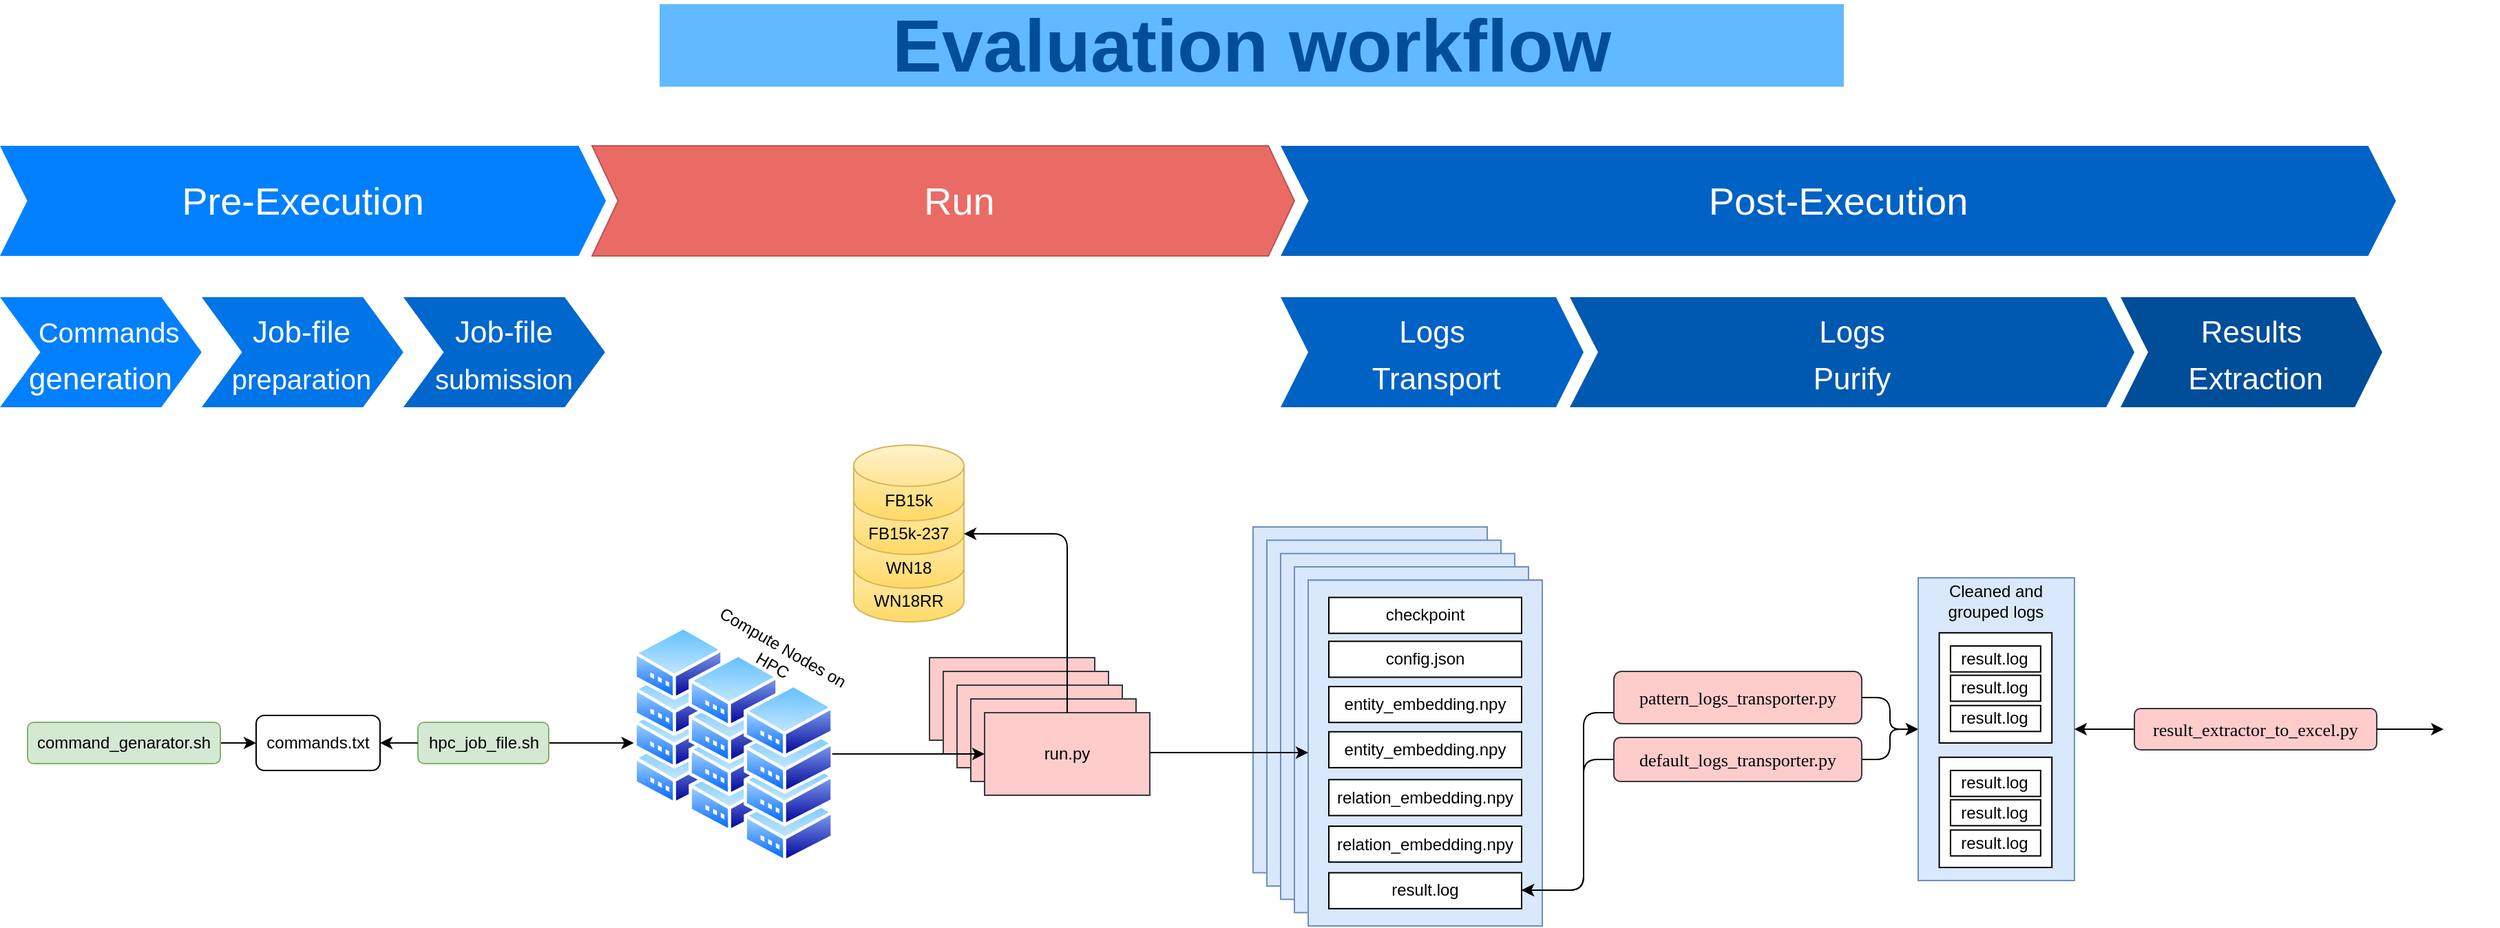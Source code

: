 <mxfile version="13.9.9" type="github">
  <diagram name="Page-1" id="e7e014a7-5840-1c2e-5031-d8a46d1fe8dd">
    <mxGraphModel dx="5122" dy="3089" grid="1" gridSize="10" guides="1" tooltips="1" connect="1" arrows="1" fold="1" page="1" pageScale="1" pageWidth="1169" pageHeight="826" background="#ffffff" math="0" shadow="0">
      <root>
        <mxCell id="0" />
        <mxCell id="1" parent="0" />
        <mxCell id="9wOc5MEG3pKJF_C7wdfZ-104" value="" style="group" vertex="1" connectable="0" parent="1">
          <mxGeometry x="740" y="-33" width="210" height="290" as="geometry" />
        </mxCell>
        <mxCell id="9wOc5MEG3pKJF_C7wdfZ-63" value="" style="group" vertex="1" connectable="0" parent="9wOc5MEG3pKJF_C7wdfZ-104">
          <mxGeometry width="170.0" height="251.333" as="geometry" />
        </mxCell>
        <mxCell id="9wOc5MEG3pKJF_C7wdfZ-58" value="" style="rounded=0;whiteSpace=wrap;html=1;fillColor=#dae8fc;strokeColor=#6c8ebf;" vertex="1" parent="9wOc5MEG3pKJF_C7wdfZ-63">
          <mxGeometry width="170.0" height="251.333" as="geometry" />
        </mxCell>
        <mxCell id="9wOc5MEG3pKJF_C7wdfZ-62" value="" style="group" vertex="1" connectable="0" parent="9wOc5MEG3pKJF_C7wdfZ-63">
          <mxGeometry x="15.0" y="12.567" width="140.0" height="226.2" as="geometry" />
        </mxCell>
        <mxCell id="9wOc5MEG3pKJF_C7wdfZ-52" value="checkpoint" style="rounded=0;whiteSpace=wrap;html=1;" vertex="1" parent="9wOc5MEG3pKJF_C7wdfZ-62">
          <mxGeometry width="140.0" height="26.1" as="geometry" />
        </mxCell>
        <mxCell id="9wOc5MEG3pKJF_C7wdfZ-54" value="config.json" style="rounded=0;whiteSpace=wrap;html=1;" vertex="1" parent="9wOc5MEG3pKJF_C7wdfZ-62">
          <mxGeometry y="31.9" width="140.0" height="26.1" as="geometry" />
        </mxCell>
        <mxCell id="9wOc5MEG3pKJF_C7wdfZ-55" value="entity_embedding.npy" style="rounded=0;whiteSpace=wrap;html=1;" vertex="1" parent="9wOc5MEG3pKJF_C7wdfZ-62">
          <mxGeometry y="64.767" width="140.0" height="26.1" as="geometry" />
        </mxCell>
        <mxCell id="9wOc5MEG3pKJF_C7wdfZ-57" value="entity_embedding.npy" style="rounded=0;whiteSpace=wrap;html=1;" vertex="1" parent="9wOc5MEG3pKJF_C7wdfZ-62">
          <mxGeometry y="97.633" width="140.0" height="26.1" as="geometry" />
        </mxCell>
        <mxCell id="9wOc5MEG3pKJF_C7wdfZ-59" value="relation_embedding.npy" style="rounded=0;whiteSpace=wrap;html=1;" vertex="1" parent="9wOc5MEG3pKJF_C7wdfZ-62">
          <mxGeometry y="132.433" width="140.0" height="26.1" as="geometry" />
        </mxCell>
        <mxCell id="9wOc5MEG3pKJF_C7wdfZ-60" value="relation_embedding.npy" style="rounded=0;whiteSpace=wrap;html=1;" vertex="1" parent="9wOc5MEG3pKJF_C7wdfZ-62">
          <mxGeometry y="166.267" width="140.0" height="26.1" as="geometry" />
        </mxCell>
        <mxCell id="9wOc5MEG3pKJF_C7wdfZ-61" value="result.log" style="rounded=0;whiteSpace=wrap;html=1;" vertex="1" parent="9wOc5MEG3pKJF_C7wdfZ-62">
          <mxGeometry y="200.1" width="140.0" height="26.1" as="geometry" />
        </mxCell>
        <mxCell id="9wOc5MEG3pKJF_C7wdfZ-64" value="" style="group" vertex="1" connectable="0" parent="9wOc5MEG3pKJF_C7wdfZ-104">
          <mxGeometry x="10" y="9.667" width="170.0" height="251.333" as="geometry" />
        </mxCell>
        <mxCell id="9wOc5MEG3pKJF_C7wdfZ-65" value="" style="rounded=0;whiteSpace=wrap;html=1;fillColor=#dae8fc;strokeColor=#6c8ebf;" vertex="1" parent="9wOc5MEG3pKJF_C7wdfZ-64">
          <mxGeometry width="170.0" height="251.333" as="geometry" />
        </mxCell>
        <mxCell id="9wOc5MEG3pKJF_C7wdfZ-66" value="" style="group" vertex="1" connectable="0" parent="9wOc5MEG3pKJF_C7wdfZ-64">
          <mxGeometry x="15.0" y="12.567" width="140.0" height="226.2" as="geometry" />
        </mxCell>
        <mxCell id="9wOc5MEG3pKJF_C7wdfZ-67" value="checkpoint" style="rounded=0;whiteSpace=wrap;html=1;" vertex="1" parent="9wOc5MEG3pKJF_C7wdfZ-66">
          <mxGeometry width="140.0" height="26.1" as="geometry" />
        </mxCell>
        <mxCell id="9wOc5MEG3pKJF_C7wdfZ-68" value="config.json" style="rounded=0;whiteSpace=wrap;html=1;" vertex="1" parent="9wOc5MEG3pKJF_C7wdfZ-66">
          <mxGeometry y="31.9" width="140.0" height="26.1" as="geometry" />
        </mxCell>
        <mxCell id="9wOc5MEG3pKJF_C7wdfZ-69" value="entity_embedding.npy" style="rounded=0;whiteSpace=wrap;html=1;" vertex="1" parent="9wOc5MEG3pKJF_C7wdfZ-66">
          <mxGeometry y="64.767" width="140.0" height="26.1" as="geometry" />
        </mxCell>
        <mxCell id="9wOc5MEG3pKJF_C7wdfZ-70" value="entity_embedding.npy" style="rounded=0;whiteSpace=wrap;html=1;" vertex="1" parent="9wOc5MEG3pKJF_C7wdfZ-66">
          <mxGeometry y="97.633" width="140.0" height="26.1" as="geometry" />
        </mxCell>
        <mxCell id="9wOc5MEG3pKJF_C7wdfZ-71" value="relation_embedding.npy" style="rounded=0;whiteSpace=wrap;html=1;" vertex="1" parent="9wOc5MEG3pKJF_C7wdfZ-66">
          <mxGeometry y="132.433" width="140.0" height="26.1" as="geometry" />
        </mxCell>
        <mxCell id="9wOc5MEG3pKJF_C7wdfZ-72" value="relation_embedding.npy" style="rounded=0;whiteSpace=wrap;html=1;" vertex="1" parent="9wOc5MEG3pKJF_C7wdfZ-66">
          <mxGeometry y="166.267" width="140.0" height="26.1" as="geometry" />
        </mxCell>
        <mxCell id="9wOc5MEG3pKJF_C7wdfZ-73" value="result.log" style="rounded=0;whiteSpace=wrap;html=1;" vertex="1" parent="9wOc5MEG3pKJF_C7wdfZ-66">
          <mxGeometry y="200.1" width="140.0" height="26.1" as="geometry" />
        </mxCell>
        <mxCell id="9wOc5MEG3pKJF_C7wdfZ-74" value="" style="group" vertex="1" connectable="0" parent="9wOc5MEG3pKJF_C7wdfZ-104">
          <mxGeometry x="20" y="19.333" width="170.0" height="251.333" as="geometry" />
        </mxCell>
        <mxCell id="9wOc5MEG3pKJF_C7wdfZ-75" value="" style="rounded=0;whiteSpace=wrap;html=1;fillColor=#dae8fc;strokeColor=#6c8ebf;" vertex="1" parent="9wOc5MEG3pKJF_C7wdfZ-74">
          <mxGeometry width="170.0" height="251.333" as="geometry" />
        </mxCell>
        <mxCell id="9wOc5MEG3pKJF_C7wdfZ-76" value="" style="group" vertex="1" connectable="0" parent="9wOc5MEG3pKJF_C7wdfZ-74">
          <mxGeometry x="15.0" y="12.567" width="140.0" height="226.2" as="geometry" />
        </mxCell>
        <mxCell id="9wOc5MEG3pKJF_C7wdfZ-77" value="checkpoint" style="rounded=0;whiteSpace=wrap;html=1;" vertex="1" parent="9wOc5MEG3pKJF_C7wdfZ-76">
          <mxGeometry width="140.0" height="26.1" as="geometry" />
        </mxCell>
        <mxCell id="9wOc5MEG3pKJF_C7wdfZ-78" value="config.json" style="rounded=0;whiteSpace=wrap;html=1;" vertex="1" parent="9wOc5MEG3pKJF_C7wdfZ-76">
          <mxGeometry y="31.9" width="140.0" height="26.1" as="geometry" />
        </mxCell>
        <mxCell id="9wOc5MEG3pKJF_C7wdfZ-79" value="entity_embedding.npy" style="rounded=0;whiteSpace=wrap;html=1;" vertex="1" parent="9wOc5MEG3pKJF_C7wdfZ-76">
          <mxGeometry y="64.767" width="140.0" height="26.1" as="geometry" />
        </mxCell>
        <mxCell id="9wOc5MEG3pKJF_C7wdfZ-80" value="entity_embedding.npy" style="rounded=0;whiteSpace=wrap;html=1;" vertex="1" parent="9wOc5MEG3pKJF_C7wdfZ-76">
          <mxGeometry y="97.633" width="140.0" height="26.1" as="geometry" />
        </mxCell>
        <mxCell id="9wOc5MEG3pKJF_C7wdfZ-81" value="relation_embedding.npy" style="rounded=0;whiteSpace=wrap;html=1;" vertex="1" parent="9wOc5MEG3pKJF_C7wdfZ-76">
          <mxGeometry y="132.433" width="140.0" height="26.1" as="geometry" />
        </mxCell>
        <mxCell id="9wOc5MEG3pKJF_C7wdfZ-82" value="relation_embedding.npy" style="rounded=0;whiteSpace=wrap;html=1;" vertex="1" parent="9wOc5MEG3pKJF_C7wdfZ-76">
          <mxGeometry y="166.267" width="140.0" height="26.1" as="geometry" />
        </mxCell>
        <mxCell id="9wOc5MEG3pKJF_C7wdfZ-83" value="result.log" style="rounded=0;whiteSpace=wrap;html=1;" vertex="1" parent="9wOc5MEG3pKJF_C7wdfZ-76">
          <mxGeometry y="200.1" width="140.0" height="26.1" as="geometry" />
        </mxCell>
        <mxCell id="9wOc5MEG3pKJF_C7wdfZ-84" value="" style="group" vertex="1" connectable="0" parent="9wOc5MEG3pKJF_C7wdfZ-104">
          <mxGeometry x="30" y="29.0" width="170.0" height="251.333" as="geometry" />
        </mxCell>
        <mxCell id="9wOc5MEG3pKJF_C7wdfZ-85" value="" style="rounded=0;whiteSpace=wrap;html=1;fillColor=#dae8fc;strokeColor=#6c8ebf;" vertex="1" parent="9wOc5MEG3pKJF_C7wdfZ-84">
          <mxGeometry width="170.0" height="251.333" as="geometry" />
        </mxCell>
        <mxCell id="9wOc5MEG3pKJF_C7wdfZ-86" value="" style="group" vertex="1" connectable="0" parent="9wOc5MEG3pKJF_C7wdfZ-84">
          <mxGeometry x="15.0" y="12.567" width="140.0" height="226.2" as="geometry" />
        </mxCell>
        <mxCell id="9wOc5MEG3pKJF_C7wdfZ-87" value="checkpoint" style="rounded=0;whiteSpace=wrap;html=1;" vertex="1" parent="9wOc5MEG3pKJF_C7wdfZ-86">
          <mxGeometry width="140.0" height="26.1" as="geometry" />
        </mxCell>
        <mxCell id="9wOc5MEG3pKJF_C7wdfZ-88" value="config.json" style="rounded=0;whiteSpace=wrap;html=1;" vertex="1" parent="9wOc5MEG3pKJF_C7wdfZ-86">
          <mxGeometry y="31.9" width="140.0" height="26.1" as="geometry" />
        </mxCell>
        <mxCell id="9wOc5MEG3pKJF_C7wdfZ-89" value="entity_embedding.npy" style="rounded=0;whiteSpace=wrap;html=1;" vertex="1" parent="9wOc5MEG3pKJF_C7wdfZ-86">
          <mxGeometry y="64.767" width="140.0" height="26.1" as="geometry" />
        </mxCell>
        <mxCell id="9wOc5MEG3pKJF_C7wdfZ-90" value="entity_embedding.npy" style="rounded=0;whiteSpace=wrap;html=1;" vertex="1" parent="9wOc5MEG3pKJF_C7wdfZ-86">
          <mxGeometry y="97.633" width="140.0" height="26.1" as="geometry" />
        </mxCell>
        <mxCell id="9wOc5MEG3pKJF_C7wdfZ-91" value="relation_embedding.npy" style="rounded=0;whiteSpace=wrap;html=1;" vertex="1" parent="9wOc5MEG3pKJF_C7wdfZ-86">
          <mxGeometry y="132.433" width="140.0" height="26.1" as="geometry" />
        </mxCell>
        <mxCell id="9wOc5MEG3pKJF_C7wdfZ-92" value="relation_embedding.npy" style="rounded=0;whiteSpace=wrap;html=1;" vertex="1" parent="9wOc5MEG3pKJF_C7wdfZ-86">
          <mxGeometry y="166.267" width="140.0" height="26.1" as="geometry" />
        </mxCell>
        <mxCell id="9wOc5MEG3pKJF_C7wdfZ-93" value="result.log" style="rounded=0;whiteSpace=wrap;html=1;" vertex="1" parent="9wOc5MEG3pKJF_C7wdfZ-86">
          <mxGeometry y="200.1" width="140.0" height="26.1" as="geometry" />
        </mxCell>
        <mxCell id="9wOc5MEG3pKJF_C7wdfZ-94" value="" style="group;fillColor=#dae8fc;strokeColor=#6c8ebf;" vertex="1" connectable="0" parent="9wOc5MEG3pKJF_C7wdfZ-104">
          <mxGeometry x="40" y="38.667" width="170.0" height="251.333" as="geometry" />
        </mxCell>
        <mxCell id="9wOc5MEG3pKJF_C7wdfZ-95" value="" style="rounded=0;whiteSpace=wrap;html=1;fillColor=#dae8fc;strokeColor=#6c8ebf;" vertex="1" parent="9wOc5MEG3pKJF_C7wdfZ-94">
          <mxGeometry width="170.0" height="251.333" as="geometry" />
        </mxCell>
        <mxCell id="9wOc5MEG3pKJF_C7wdfZ-96" value="" style="group" vertex="1" connectable="0" parent="9wOc5MEG3pKJF_C7wdfZ-94">
          <mxGeometry x="15.0" y="12.567" width="140.0" height="226.2" as="geometry" />
        </mxCell>
        <mxCell id="9wOc5MEG3pKJF_C7wdfZ-97" value="checkpoint" style="rounded=0;whiteSpace=wrap;html=1;" vertex="1" parent="9wOc5MEG3pKJF_C7wdfZ-96">
          <mxGeometry width="140.0" height="26.1" as="geometry" />
        </mxCell>
        <mxCell id="9wOc5MEG3pKJF_C7wdfZ-98" value="config.json" style="rounded=0;whiteSpace=wrap;html=1;" vertex="1" parent="9wOc5MEG3pKJF_C7wdfZ-96">
          <mxGeometry y="31.9" width="140.0" height="26.1" as="geometry" />
        </mxCell>
        <mxCell id="9wOc5MEG3pKJF_C7wdfZ-99" value="entity_embedding.npy" style="rounded=0;whiteSpace=wrap;html=1;" vertex="1" parent="9wOc5MEG3pKJF_C7wdfZ-96">
          <mxGeometry y="64.767" width="140.0" height="26.1" as="geometry" />
        </mxCell>
        <mxCell id="9wOc5MEG3pKJF_C7wdfZ-100" value="entity_embedding.npy" style="rounded=0;whiteSpace=wrap;html=1;" vertex="1" parent="9wOc5MEG3pKJF_C7wdfZ-96">
          <mxGeometry y="97.633" width="140.0" height="26.1" as="geometry" />
        </mxCell>
        <mxCell id="9wOc5MEG3pKJF_C7wdfZ-101" value="relation_embedding.npy" style="rounded=0;whiteSpace=wrap;html=1;" vertex="1" parent="9wOc5MEG3pKJF_C7wdfZ-96">
          <mxGeometry y="132.433" width="140.0" height="26.1" as="geometry" />
        </mxCell>
        <mxCell id="9wOc5MEG3pKJF_C7wdfZ-102" value="relation_embedding.npy" style="rounded=0;whiteSpace=wrap;html=1;" vertex="1" parent="9wOc5MEG3pKJF_C7wdfZ-96">
          <mxGeometry y="166.267" width="140.0" height="26.1" as="geometry" />
        </mxCell>
        <mxCell id="9wOc5MEG3pKJF_C7wdfZ-103" value="result.log" style="rounded=0;whiteSpace=wrap;html=1;" vertex="1" parent="9wOc5MEG3pKJF_C7wdfZ-96">
          <mxGeometry y="200.1" width="140.0" height="26.1" as="geometry" />
        </mxCell>
        <mxCell id="9wOc5MEG3pKJF_C7wdfZ-108" value="" style="group" vertex="1" connectable="0" parent="1">
          <mxGeometry x="505" y="62" width="160" height="100" as="geometry" />
        </mxCell>
        <mxCell id="9wOc5MEG3pKJF_C7wdfZ-47" value="run.py" style="rounded=0;whiteSpace=wrap;html=1;fillColor=#ffcccc;strokeColor=#36393d;" vertex="1" parent="9wOc5MEG3pKJF_C7wdfZ-108">
          <mxGeometry width="120" height="60" as="geometry" />
        </mxCell>
        <mxCell id="9wOc5MEG3pKJF_C7wdfZ-48" value="run.py" style="rounded=0;whiteSpace=wrap;html=1;fillColor=#ffcccc;strokeColor=#36393d;" vertex="1" parent="9wOc5MEG3pKJF_C7wdfZ-108">
          <mxGeometry x="10" y="10" width="120" height="60" as="geometry" />
        </mxCell>
        <mxCell id="9wOc5MEG3pKJF_C7wdfZ-49" value="run.py" style="rounded=0;whiteSpace=wrap;html=1;fillColor=#ffcccc;strokeColor=#36393d;" vertex="1" parent="9wOc5MEG3pKJF_C7wdfZ-108">
          <mxGeometry x="20" y="20" width="120" height="60" as="geometry" />
        </mxCell>
        <mxCell id="9wOc5MEG3pKJF_C7wdfZ-50" value="run.py" style="rounded=0;whiteSpace=wrap;html=1;fillColor=#ffcccc;strokeColor=#36393d;" vertex="1" parent="9wOc5MEG3pKJF_C7wdfZ-108">
          <mxGeometry x="30" y="30" width="120" height="60" as="geometry" />
        </mxCell>
        <mxCell id="9wOc5MEG3pKJF_C7wdfZ-51" value="run.py" style="rounded=0;whiteSpace=wrap;html=1;fillColor=#ffcccc;strokeColor=#36393d;" vertex="1" parent="9wOc5MEG3pKJF_C7wdfZ-108">
          <mxGeometry x="40" y="40" width="120" height="60" as="geometry" />
        </mxCell>
        <mxCell id="9wOc5MEG3pKJF_C7wdfZ-123" value="" style="group" vertex="1" connectable="0" parent="1">
          <mxGeometry x="290" y="41" width="170" height="170" as="geometry" />
        </mxCell>
        <mxCell id="9wOc5MEG3pKJF_C7wdfZ-115" value="" style="aspect=fixed;perimeter=ellipsePerimeter;html=1;align=center;shadow=0;dashed=0;spacingTop=3;image;image=img/lib/active_directory/shadowed_router.svg;" vertex="1" parent="9wOc5MEG3pKJF_C7wdfZ-123">
          <mxGeometry y="48" width="65.6" height="80" as="geometry" />
        </mxCell>
        <mxCell id="9wOc5MEG3pKJF_C7wdfZ-116" value="" style="aspect=fixed;perimeter=ellipsePerimeter;html=1;align=center;shadow=0;dashed=0;spacingTop=3;image;image=img/lib/active_directory/shadowed_router.svg;" vertex="1" parent="9wOc5MEG3pKJF_C7wdfZ-123">
          <mxGeometry y="-2" width="65.6" height="80" as="geometry" />
        </mxCell>
        <mxCell id="9wOc5MEG3pKJF_C7wdfZ-118" value="" style="aspect=fixed;perimeter=ellipsePerimeter;html=1;align=center;shadow=0;dashed=0;spacingTop=3;image;image=img/lib/active_directory/shadowed_router.svg;" vertex="1" parent="9wOc5MEG3pKJF_C7wdfZ-123">
          <mxGeometry x="40" y="68" width="65.6" height="80" as="geometry" />
        </mxCell>
        <mxCell id="9wOc5MEG3pKJF_C7wdfZ-119" value="" style="aspect=fixed;perimeter=ellipsePerimeter;html=1;align=center;shadow=0;dashed=0;spacingTop=3;image;image=img/lib/active_directory/shadowed_router.svg;" vertex="1" parent="9wOc5MEG3pKJF_C7wdfZ-123">
          <mxGeometry x="40" y="18" width="65.6" height="80" as="geometry" />
        </mxCell>
        <mxCell id="9wOc5MEG3pKJF_C7wdfZ-120" value="" style="aspect=fixed;perimeter=ellipsePerimeter;html=1;align=center;shadow=0;dashed=0;spacingTop=3;image;image=img/lib/active_directory/shadowed_router.svg;" vertex="1" parent="9wOc5MEG3pKJF_C7wdfZ-123">
          <mxGeometry x="80" y="90" width="65.6" height="80" as="geometry" />
        </mxCell>
        <mxCell id="9wOc5MEG3pKJF_C7wdfZ-121" value="" style="aspect=fixed;perimeter=ellipsePerimeter;html=1;align=center;shadow=0;dashed=0;spacingTop=3;image;image=img/lib/active_directory/shadowed_router.svg;" vertex="1" parent="9wOc5MEG3pKJF_C7wdfZ-123">
          <mxGeometry x="80" y="40" width="65.6" height="80" as="geometry" />
        </mxCell>
        <mxCell id="9wOc5MEG3pKJF_C7wdfZ-152" value="" style="group" vertex="1" connectable="0" parent="1">
          <mxGeometry x="450" y="-68" width="80" height="104" as="geometry" />
        </mxCell>
        <mxCell id="9wOc5MEG3pKJF_C7wdfZ-136" value="&lt;span style=&quot;color: rgb(0 , 0 , 0) ; font-family: &amp;#34;helvetica&amp;#34; ; font-size: 12px ; font-style: normal ; font-weight: 400 ; letter-spacing: normal ; text-align: center ; text-indent: 0px ; text-transform: none ; word-spacing: 0px ; display: inline ; float: none&quot;&gt;WN18RR&lt;/span&gt;" style="shape=cylinder3;whiteSpace=wrap;html=1;boundedLbl=1;backgroundOutline=1;size=15;gradientColor=#ffd966;fillColor=#fff2cc;strokeColor=#d6b656;" vertex="1" parent="9wOc5MEG3pKJF_C7wdfZ-152">
          <mxGeometry y="49" width="80" height="55" as="geometry" />
        </mxCell>
        <mxCell id="9wOc5MEG3pKJF_C7wdfZ-137" value="&lt;span style=&quot;color: rgb(0 , 0 , 0) ; font-family: &amp;#34;helvetica&amp;#34; ; font-size: 12px ; font-style: normal ; font-weight: 400 ; letter-spacing: normal ; text-align: center ; text-indent: 0px ; text-transform: none ; word-spacing: 0px ; display: inline ; float: none&quot;&gt;WN18&lt;/span&gt;" style="shape=cylinder3;whiteSpace=wrap;html=1;boundedLbl=1;backgroundOutline=1;size=15;gradientColor=#ffd966;fillColor=#fff2cc;strokeColor=#d6b656;" vertex="1" parent="9wOc5MEG3pKJF_C7wdfZ-152">
          <mxGeometry y="24.5" width="80" height="55" as="geometry" />
        </mxCell>
        <mxCell id="9wOc5MEG3pKJF_C7wdfZ-138" value="&lt;span style=&quot;color: rgb(0 , 0 , 0) ; font-family: &amp;#34;helvetica&amp;#34; ; font-size: 12px ; font-style: normal ; font-weight: 400 ; letter-spacing: normal ; text-align: center ; text-indent: 0px ; text-transform: none ; word-spacing: 0px ; display: inline ; float: none&quot;&gt;FB15k-237&lt;/span&gt;" style="shape=cylinder3;whiteSpace=wrap;html=1;boundedLbl=1;backgroundOutline=1;size=15;fillColor=#fff2cc;strokeColor=#d6b656;gradientColor=#ffd966;" vertex="1" parent="9wOc5MEG3pKJF_C7wdfZ-152">
          <mxGeometry width="80" height="55" as="geometry" />
        </mxCell>
        <mxCell id="9wOc5MEG3pKJF_C7wdfZ-151" value="&lt;span style=&quot;color: rgb(0 , 0 , 0) ; font-family: &amp;#34;helvetica&amp;#34; ; font-size: 12px ; font-style: normal ; font-weight: 400 ; letter-spacing: normal ; text-align: center ; text-indent: 0px ; text-transform: none ; word-spacing: 0px ; display: inline ; float: none&quot;&gt;FB15k&lt;/span&gt;" style="shape=cylinder3;whiteSpace=wrap;html=1;boundedLbl=1;backgroundOutline=1;size=15;fillColor=#fff2cc;strokeColor=#d6b656;gradientColor=#ffd966;" vertex="1" parent="9wOc5MEG3pKJF_C7wdfZ-152">
          <mxGeometry y="-24.5" width="80" height="55" as="geometry" />
        </mxCell>
        <mxCell id="9wOc5MEG3pKJF_C7wdfZ-216" value="" style="edgeStyle=orthogonalEdgeStyle;rounded=1;orthogonalLoop=1;jettySize=auto;html=1;" edge="1" parent="1" source="9wOc5MEG3pKJF_C7wdfZ-41" target="9wOc5MEG3pKJF_C7wdfZ-42">
          <mxGeometry relative="1" as="geometry" />
        </mxCell>
        <mxCell id="9wOc5MEG3pKJF_C7wdfZ-41" value="command_genarator.sh" style="rounded=1;whiteSpace=wrap;html=1;fillColor=#d5e8d4;strokeColor=#82b366;" vertex="1" parent="1">
          <mxGeometry x="-150" y="109" width="140" height="30" as="geometry" />
        </mxCell>
        <mxCell id="9wOc5MEG3pKJF_C7wdfZ-42" value="commands.txt" style="rounded=1;whiteSpace=wrap;html=1;" vertex="1" parent="1">
          <mxGeometry x="16" y="104" width="90" height="40" as="geometry" />
        </mxCell>
        <mxCell id="9wOc5MEG3pKJF_C7wdfZ-219" style="edgeStyle=orthogonalEdgeStyle;rounded=1;orthogonalLoop=1;jettySize=auto;html=1;" edge="1" parent="1" source="9wOc5MEG3pKJF_C7wdfZ-44" target="9wOc5MEG3pKJF_C7wdfZ-115">
          <mxGeometry relative="1" as="geometry">
            <Array as="points">
              <mxPoint x="280" y="124" />
              <mxPoint x="280" y="124" />
            </Array>
          </mxGeometry>
        </mxCell>
        <mxCell id="9wOc5MEG3pKJF_C7wdfZ-44" value="hpc_job_file.sh" style="rounded=1;whiteSpace=wrap;html=1;fillColor=#d5e8d4;strokeColor=#82b366;" vertex="1" parent="1">
          <mxGeometry x="133.5" y="109" width="95" height="30" as="geometry" />
        </mxCell>
        <mxCell id="9wOc5MEG3pKJF_C7wdfZ-45" value="" style="edgeStyle=orthogonalEdgeStyle;rounded=0;orthogonalLoop=1;jettySize=auto;html=1;" edge="1" parent="1" source="9wOc5MEG3pKJF_C7wdfZ-44" target="9wOc5MEG3pKJF_C7wdfZ-42">
          <mxGeometry x="158.5" y="347" as="geometry" />
        </mxCell>
        <mxCell id="9wOc5MEG3pKJF_C7wdfZ-164" style="edgeStyle=orthogonalEdgeStyle;rounded=1;orthogonalLoop=1;jettySize=auto;html=1;" edge="1" parent="1" source="9wOc5MEG3pKJF_C7wdfZ-158" target="9wOc5MEG3pKJF_C7wdfZ-103">
          <mxGeometry relative="1" as="geometry">
            <Array as="points">
              <mxPoint x="1130" y="102" />
              <mxPoint x="980" y="102" />
              <mxPoint x="980" y="231" />
            </Array>
          </mxGeometry>
        </mxCell>
        <mxCell id="9wOc5MEG3pKJF_C7wdfZ-202" style="edgeStyle=orthogonalEdgeStyle;rounded=1;orthogonalLoop=1;jettySize=auto;html=1;" edge="1" parent="1" source="9wOc5MEG3pKJF_C7wdfZ-158" target="9wOc5MEG3pKJF_C7wdfZ-195">
          <mxGeometry relative="1" as="geometry" />
        </mxCell>
        <mxCell id="9wOc5MEG3pKJF_C7wdfZ-158" value="&lt;pre style=&quot;font-family: &amp;#34;.applesystemuifont&amp;#34; ; font-size: 9.8pt&quot;&gt;pattern_logs_transporter.py&lt;/pre&gt;" style="rounded=1;whiteSpace=wrap;html=1;fillColor=#ffcccc;strokeColor=#36393d;" vertex="1" parent="1">
          <mxGeometry x="1002" y="72" width="180" height="38" as="geometry" />
        </mxCell>
        <mxCell id="9wOc5MEG3pKJF_C7wdfZ-165" style="edgeStyle=orthogonalEdgeStyle;rounded=1;orthogonalLoop=1;jettySize=auto;html=1;" edge="1" parent="1" source="9wOc5MEG3pKJF_C7wdfZ-159" target="9wOc5MEG3pKJF_C7wdfZ-103">
          <mxGeometry relative="1" as="geometry">
            <Array as="points">
              <mxPoint x="980" y="136" />
              <mxPoint x="980" y="231" />
            </Array>
          </mxGeometry>
        </mxCell>
        <mxCell id="9wOc5MEG3pKJF_C7wdfZ-201" style="edgeStyle=orthogonalEdgeStyle;rounded=1;orthogonalLoop=1;jettySize=auto;html=1;" edge="1" parent="1" source="9wOc5MEG3pKJF_C7wdfZ-159" target="9wOc5MEG3pKJF_C7wdfZ-195">
          <mxGeometry relative="1" as="geometry" />
        </mxCell>
        <mxCell id="9wOc5MEG3pKJF_C7wdfZ-159" value="&lt;pre style=&quot;font-family: &amp;#34;.applesystemuifont&amp;#34; ; font-size: 9.8pt&quot;&gt;default_logs_transporter.py&lt;/pre&gt;" style="rounded=1;whiteSpace=wrap;html=1;fillColor=#ffcccc;strokeColor=#36393d;" vertex="1" parent="1">
          <mxGeometry x="1002" y="120" width="180" height="32" as="geometry" />
        </mxCell>
        <mxCell id="9wOc5MEG3pKJF_C7wdfZ-198" value="" style="group" vertex="1" connectable="0" parent="1">
          <mxGeometry x="1223" y="4" width="166.53" height="231.15" as="geometry" />
        </mxCell>
        <mxCell id="9wOc5MEG3pKJF_C7wdfZ-195" value="" style="rounded=0;whiteSpace=wrap;html=1;fillColor=#dae8fc;strokeColor=#6c8ebf;" vertex="1" parent="9wOc5MEG3pKJF_C7wdfZ-198">
          <mxGeometry width="113.46" height="220" as="geometry" />
        </mxCell>
        <mxCell id="9wOc5MEG3pKJF_C7wdfZ-185" value="" style="group" vertex="1" connectable="0" parent="9wOc5MEG3pKJF_C7wdfZ-198">
          <mxGeometry x="23.46" y="49.5" width="143.07" height="181.65" as="geometry" />
        </mxCell>
        <mxCell id="9wOc5MEG3pKJF_C7wdfZ-169" value="" style="group" vertex="1" connectable="0" parent="9wOc5MEG3pKJF_C7wdfZ-185">
          <mxGeometry y="60" width="101.82" height="121.65" as="geometry" />
        </mxCell>
        <mxCell id="9wOc5MEG3pKJF_C7wdfZ-171" value="" style="group" vertex="1" connectable="0" parent="9wOc5MEG3pKJF_C7wdfZ-185">
          <mxGeometry y="90.5" width="96.138" height="90.483" as="geometry" />
        </mxCell>
        <mxCell id="9wOc5MEG3pKJF_C7wdfZ-172" value="" style="rounded=0;whiteSpace=wrap;html=1;" vertex="1" parent="9wOc5MEG3pKJF_C7wdfZ-171">
          <mxGeometry x="-8.182" y="-9.597" width="81.818" height="80.097" as="geometry" />
        </mxCell>
        <mxCell id="9wOc5MEG3pKJF_C7wdfZ-173" value="result.log" style="rounded=0;whiteSpace=wrap;html=1;" vertex="1" parent="9wOc5MEG3pKJF_C7wdfZ-171">
          <mxGeometry width="65.455" height="18.848" as="geometry" />
        </mxCell>
        <mxCell id="9wOc5MEG3pKJF_C7wdfZ-174" value="result.log" style="rounded=0;whiteSpace=wrap;html=1;" vertex="1" parent="9wOc5MEG3pKJF_C7wdfZ-171">
          <mxGeometry y="21.291" width="65.455" height="18.848" as="geometry" />
        </mxCell>
        <mxCell id="9wOc5MEG3pKJF_C7wdfZ-175" value="result.log" style="rounded=0;whiteSpace=wrap;html=1;" vertex="1" parent="9wOc5MEG3pKJF_C7wdfZ-171">
          <mxGeometry y="43.28" width="65.455" height="18.848" as="geometry" />
        </mxCell>
        <mxCell id="9wOc5MEG3pKJF_C7wdfZ-189" value="" style="group" vertex="1" connectable="0" parent="9wOc5MEG3pKJF_C7wdfZ-185">
          <mxGeometry y="0.02" width="143.07" height="170.963" as="geometry" />
        </mxCell>
        <mxCell id="9wOc5MEG3pKJF_C7wdfZ-190" value="" style="rounded=0;whiteSpace=wrap;html=1;" vertex="1" parent="9wOc5MEG3pKJF_C7wdfZ-189">
          <mxGeometry x="-8.182" y="-9.597" width="81.818" height="80.097" as="geometry" />
        </mxCell>
        <mxCell id="9wOc5MEG3pKJF_C7wdfZ-191" value="result.log" style="rounded=0;whiteSpace=wrap;html=1;" vertex="1" parent="9wOc5MEG3pKJF_C7wdfZ-189">
          <mxGeometry width="65.455" height="18.848" as="geometry" />
        </mxCell>
        <mxCell id="9wOc5MEG3pKJF_C7wdfZ-192" value="result.log" style="rounded=0;whiteSpace=wrap;html=1;" vertex="1" parent="9wOc5MEG3pKJF_C7wdfZ-189">
          <mxGeometry y="21.291" width="65.455" height="18.848" as="geometry" />
        </mxCell>
        <mxCell id="9wOc5MEG3pKJF_C7wdfZ-193" value="result.log" style="rounded=0;whiteSpace=wrap;html=1;" vertex="1" parent="9wOc5MEG3pKJF_C7wdfZ-189">
          <mxGeometry y="43.28" width="65.455" height="18.848" as="geometry" />
        </mxCell>
        <mxCell id="9wOc5MEG3pKJF_C7wdfZ-196" value="Cleaned and grouped logs" style="text;html=1;strokeColor=none;fillColor=none;align=center;verticalAlign=middle;whiteSpace=wrap;rounded=0;" vertex="1" parent="9wOc5MEG3pKJF_C7wdfZ-198">
          <mxGeometry x="18.37" y="7" width="76.73" height="20" as="geometry" />
        </mxCell>
        <mxCell id="9wOc5MEG3pKJF_C7wdfZ-199" style="edgeStyle=orthogonalEdgeStyle;rounded=1;orthogonalLoop=1;jettySize=auto;html=1;exitX=0.5;exitY=0;exitDx=0;exitDy=0;entryX=1;entryY=1;entryDx=0;entryDy=-15;entryPerimeter=0;" edge="1" parent="1" source="9wOc5MEG3pKJF_C7wdfZ-51" target="9wOc5MEG3pKJF_C7wdfZ-138">
          <mxGeometry relative="1" as="geometry" />
        </mxCell>
        <mxCell id="9wOc5MEG3pKJF_C7wdfZ-203" style="edgeStyle=orthogonalEdgeStyle;rounded=1;orthogonalLoop=1;jettySize=auto;html=1;" edge="1" parent="1" source="9wOc5MEG3pKJF_C7wdfZ-200" target="9wOc5MEG3pKJF_C7wdfZ-195">
          <mxGeometry relative="1" as="geometry" />
        </mxCell>
        <mxCell id="9wOc5MEG3pKJF_C7wdfZ-200" value="&lt;pre style=&quot;font-family: &amp;#34;.applesystemuifont&amp;#34; ; font-size: 9.8pt&quot;&gt;result_extractor_to_excel.py&lt;/pre&gt;" style="rounded=1;whiteSpace=wrap;html=1;fillColor=#ffcccc;strokeColor=#36393d;" vertex="1" parent="1">
          <mxGeometry x="1380" y="99" width="176" height="30" as="geometry" />
        </mxCell>
        <mxCell id="9wOc5MEG3pKJF_C7wdfZ-209" value="" style="group" vertex="1" connectable="0" parent="1">
          <mxGeometry x="1577" y="67" width="67.5" height="67" as="geometry" />
        </mxCell>
        <mxCell id="9wOc5MEG3pKJF_C7wdfZ-204" value="" style="shape=image;html=1;verticalAlign=top;verticalLabelPosition=bottom;labelBackgroundColor=#ffffff;imageAspect=0;aspect=fixed;image=https://cdn3.iconfinder.com/data/icons/logos-brands-3/24/logo_brand_brands_logos_excel-128.png" vertex="1" parent="9wOc5MEG3pKJF_C7wdfZ-209">
          <mxGeometry width="40" height="40" as="geometry" />
        </mxCell>
        <mxCell id="9wOc5MEG3pKJF_C7wdfZ-206" value="" style="shape=image;html=1;verticalAlign=top;verticalLabelPosition=bottom;labelBackgroundColor=#ffffff;imageAspect=0;aspect=fixed;image=https://cdn3.iconfinder.com/data/icons/logos-brands-3/24/logo_brand_brands_logos_excel-128.png" vertex="1" parent="9wOc5MEG3pKJF_C7wdfZ-209">
          <mxGeometry x="9" y="7" width="40" height="40" as="geometry" />
        </mxCell>
        <mxCell id="9wOc5MEG3pKJF_C7wdfZ-207" value="" style="shape=image;html=1;verticalAlign=top;verticalLabelPosition=bottom;labelBackgroundColor=#ffffff;imageAspect=0;aspect=fixed;image=https://cdn3.iconfinder.com/data/icons/logos-brands-3/24/logo_brand_brands_logos_excel-128.png" vertex="1" parent="9wOc5MEG3pKJF_C7wdfZ-209">
          <mxGeometry x="18" y="17" width="40" height="40" as="geometry" />
        </mxCell>
        <mxCell id="9wOc5MEG3pKJF_C7wdfZ-205" value="" style="shape=image;html=1;verticalAlign=top;verticalLabelPosition=bottom;labelBackgroundColor=#ffffff;imageAspect=0;aspect=fixed;image=https://cdn3.iconfinder.com/data/icons/logos-brands-3/24/logo_brand_brands_logos_excel-128.png" vertex="1" parent="9wOc5MEG3pKJF_C7wdfZ-209">
          <mxGeometry x="27.5" y="27" width="40" height="40" as="geometry" />
        </mxCell>
        <mxCell id="9wOc5MEG3pKJF_C7wdfZ-210" style="edgeStyle=orthogonalEdgeStyle;rounded=1;orthogonalLoop=1;jettySize=auto;html=1;" edge="1" parent="1" source="9wOc5MEG3pKJF_C7wdfZ-51" target="9wOc5MEG3pKJF_C7wdfZ-95">
          <mxGeometry relative="1" as="geometry">
            <Array as="points">
              <mxPoint x="710" y="131" />
              <mxPoint x="710" y="131" />
            </Array>
          </mxGeometry>
        </mxCell>
        <mxCell id="9wOc5MEG3pKJF_C7wdfZ-156" value="Compute Nodes on HPC" style="text;html=1;strokeColor=none;fillColor=none;align=center;verticalAlign=middle;whiteSpace=wrap;rounded=0;rotation=30;" vertex="1" parent="1">
          <mxGeometry x="330" y="51" width="130" height="20" as="geometry" />
        </mxCell>
        <mxCell id="9wOc5MEG3pKJF_C7wdfZ-215" style="edgeStyle=orthogonalEdgeStyle;rounded=1;orthogonalLoop=1;jettySize=auto;html=1;" edge="1" parent="1" source="9wOc5MEG3pKJF_C7wdfZ-200" target="9wOc5MEG3pKJF_C7wdfZ-205">
          <mxGeometry relative="1" as="geometry" />
        </mxCell>
        <mxCell id="9wOc5MEG3pKJF_C7wdfZ-220" style="edgeStyle=orthogonalEdgeStyle;rounded=1;orthogonalLoop=1;jettySize=auto;html=1;" edge="1" parent="1" source="9wOc5MEG3pKJF_C7wdfZ-121" target="9wOc5MEG3pKJF_C7wdfZ-51">
          <mxGeometry relative="1" as="geometry">
            <mxPoint x="500" y="121.0" as="targetPoint" />
            <Array as="points">
              <mxPoint x="460" y="132" />
              <mxPoint x="460" y="132" />
            </Array>
          </mxGeometry>
        </mxCell>
        <mxCell id="9wOc5MEG3pKJF_C7wdfZ-226" value="Evaluation workflow" style="text;html=1;strokeColor=none;fillColor=#61BAFF;align=center;verticalAlign=middle;whiteSpace=wrap;fontSize=54;fontStyle=1;fontColor=#004D99;" vertex="1" parent="1">
          <mxGeometry x="309" y="-413" width="860" height="60" as="geometry" />
        </mxCell>
        <mxCell id="9wOc5MEG3pKJF_C7wdfZ-227" value="Pre-Execution" style="shape=step;whiteSpace=wrap;html=1;fontSize=28;fillColor=#0080FF;fontColor=#FFFFFF;strokeColor=none;size=0.045;" vertex="1" parent="1">
          <mxGeometry x="-170" y="-310" width="440" height="80" as="geometry" />
        </mxCell>
        <mxCell id="9wOc5MEG3pKJF_C7wdfZ-228" value="&lt;font style=&quot;font-size: 22px&quot;&gt;&amp;nbsp; &lt;/font&gt;&lt;font&gt;&lt;font style=&quot;font-size: 20px&quot;&gt;Commands&lt;/font&gt;&lt;br&gt;&lt;span style=&quot;font-size: 22px&quot;&gt;generation&lt;/span&gt;&lt;/font&gt;" style="shape=step;whiteSpace=wrap;html=1;fontSize=28;fillColor=#0080FF;fontColor=#FFFFFF;strokeColor=none;" vertex="1" parent="1">
          <mxGeometry x="-170" y="-200" width="146.468" height="80" as="geometry" />
        </mxCell>
        <mxCell id="9wOc5MEG3pKJF_C7wdfZ-229" value="&lt;font style=&quot;font-size: 22px&quot;&gt;Job-file &lt;/font&gt;&lt;font style=&quot;font-size: 20px&quot;&gt;preparation&lt;/font&gt;" style="shape=step;whiteSpace=wrap;html=1;fontSize=28;fillColor=#0075E8;fontColor=#FFFFFF;strokeColor=none;" vertex="1" parent="1">
          <mxGeometry x="-23.533" y="-200" width="146.468" height="80" as="geometry" />
        </mxCell>
        <mxCell id="9wOc5MEG3pKJF_C7wdfZ-230" value="&lt;span style=&quot;font-size: 22px&quot;&gt;Job-file &lt;/span&gt;&lt;font style=&quot;font-size: 20px&quot;&gt;submission&lt;/font&gt;" style="shape=step;whiteSpace=wrap;html=1;fontSize=28;fillColor=#0067CC;fontColor=#FFFFFF;strokeColor=none;" vertex="1" parent="1">
          <mxGeometry x="122.933" y="-200" width="146.468" height="80" as="geometry" />
        </mxCell>
        <mxCell id="9wOc5MEG3pKJF_C7wdfZ-231" value="Post-Execution" style="shape=step;whiteSpace=wrap;html=1;fontSize=28;fillColor=#0062C4;fontColor=#FFFFFF;strokeColor=none;size=0.025;" vertex="1" parent="1">
          <mxGeometry x="760" y="-310" width="810" height="80" as="geometry" />
        </mxCell>
        <mxCell id="9wOc5MEG3pKJF_C7wdfZ-232" value="&lt;font style=&quot;font-size: 22px&quot;&gt;Logs&lt;br&gt;&amp;nbsp;Transport&lt;/font&gt;" style="shape=step;whiteSpace=wrap;html=1;fontSize=28;fillColor=#0062C4;fontColor=#FFFFFF;strokeColor=none;size=0.091;" vertex="1" parent="1">
          <mxGeometry x="760" y="-200" width="220" height="80" as="geometry" />
        </mxCell>
        <mxCell id="9wOc5MEG3pKJF_C7wdfZ-233" value="&lt;font style=&quot;font-size: 22px&quot;&gt;Logs&lt;br&gt;Purify&lt;/font&gt;" style="shape=step;whiteSpace=wrap;html=1;fontSize=28;fillColor=#0059B0;fontColor=#FFFFFF;strokeColor=none;size=0.05;" vertex="1" parent="1">
          <mxGeometry x="970" y="-200" width="410" height="80" as="geometry" />
        </mxCell>
        <mxCell id="9wOc5MEG3pKJF_C7wdfZ-234" value="&lt;font style=&quot;font-size: 22px&quot;&gt;Results&lt;br&gt;&amp;nbsp;Extraction&lt;/font&gt;" style="shape=step;whiteSpace=wrap;html=1;fontSize=28;fillColor=#004D99;fontColor=#FFFFFF;strokeColor=none;size=0.105;" vertex="1" parent="1">
          <mxGeometry x="1370" y="-200" width="190" height="80" as="geometry" />
        </mxCell>
        <mxCell id="9wOc5MEG3pKJF_C7wdfZ-235" value="&lt;font color=&quot;#ffffff&quot; style=&quot;font-size: 28px&quot;&gt;&amp;nbsp; &amp;nbsp;Run&lt;/font&gt;" style="shape=step;whiteSpace=wrap;html=1;fontSize=28;strokeColor=#b85450;size=0.037;fillColor=#EA6B66;" vertex="1" parent="1">
          <mxGeometry x="260" y="-310" width="510" height="80" as="geometry" />
        </mxCell>
      </root>
    </mxGraphModel>
  </diagram>
</mxfile>
